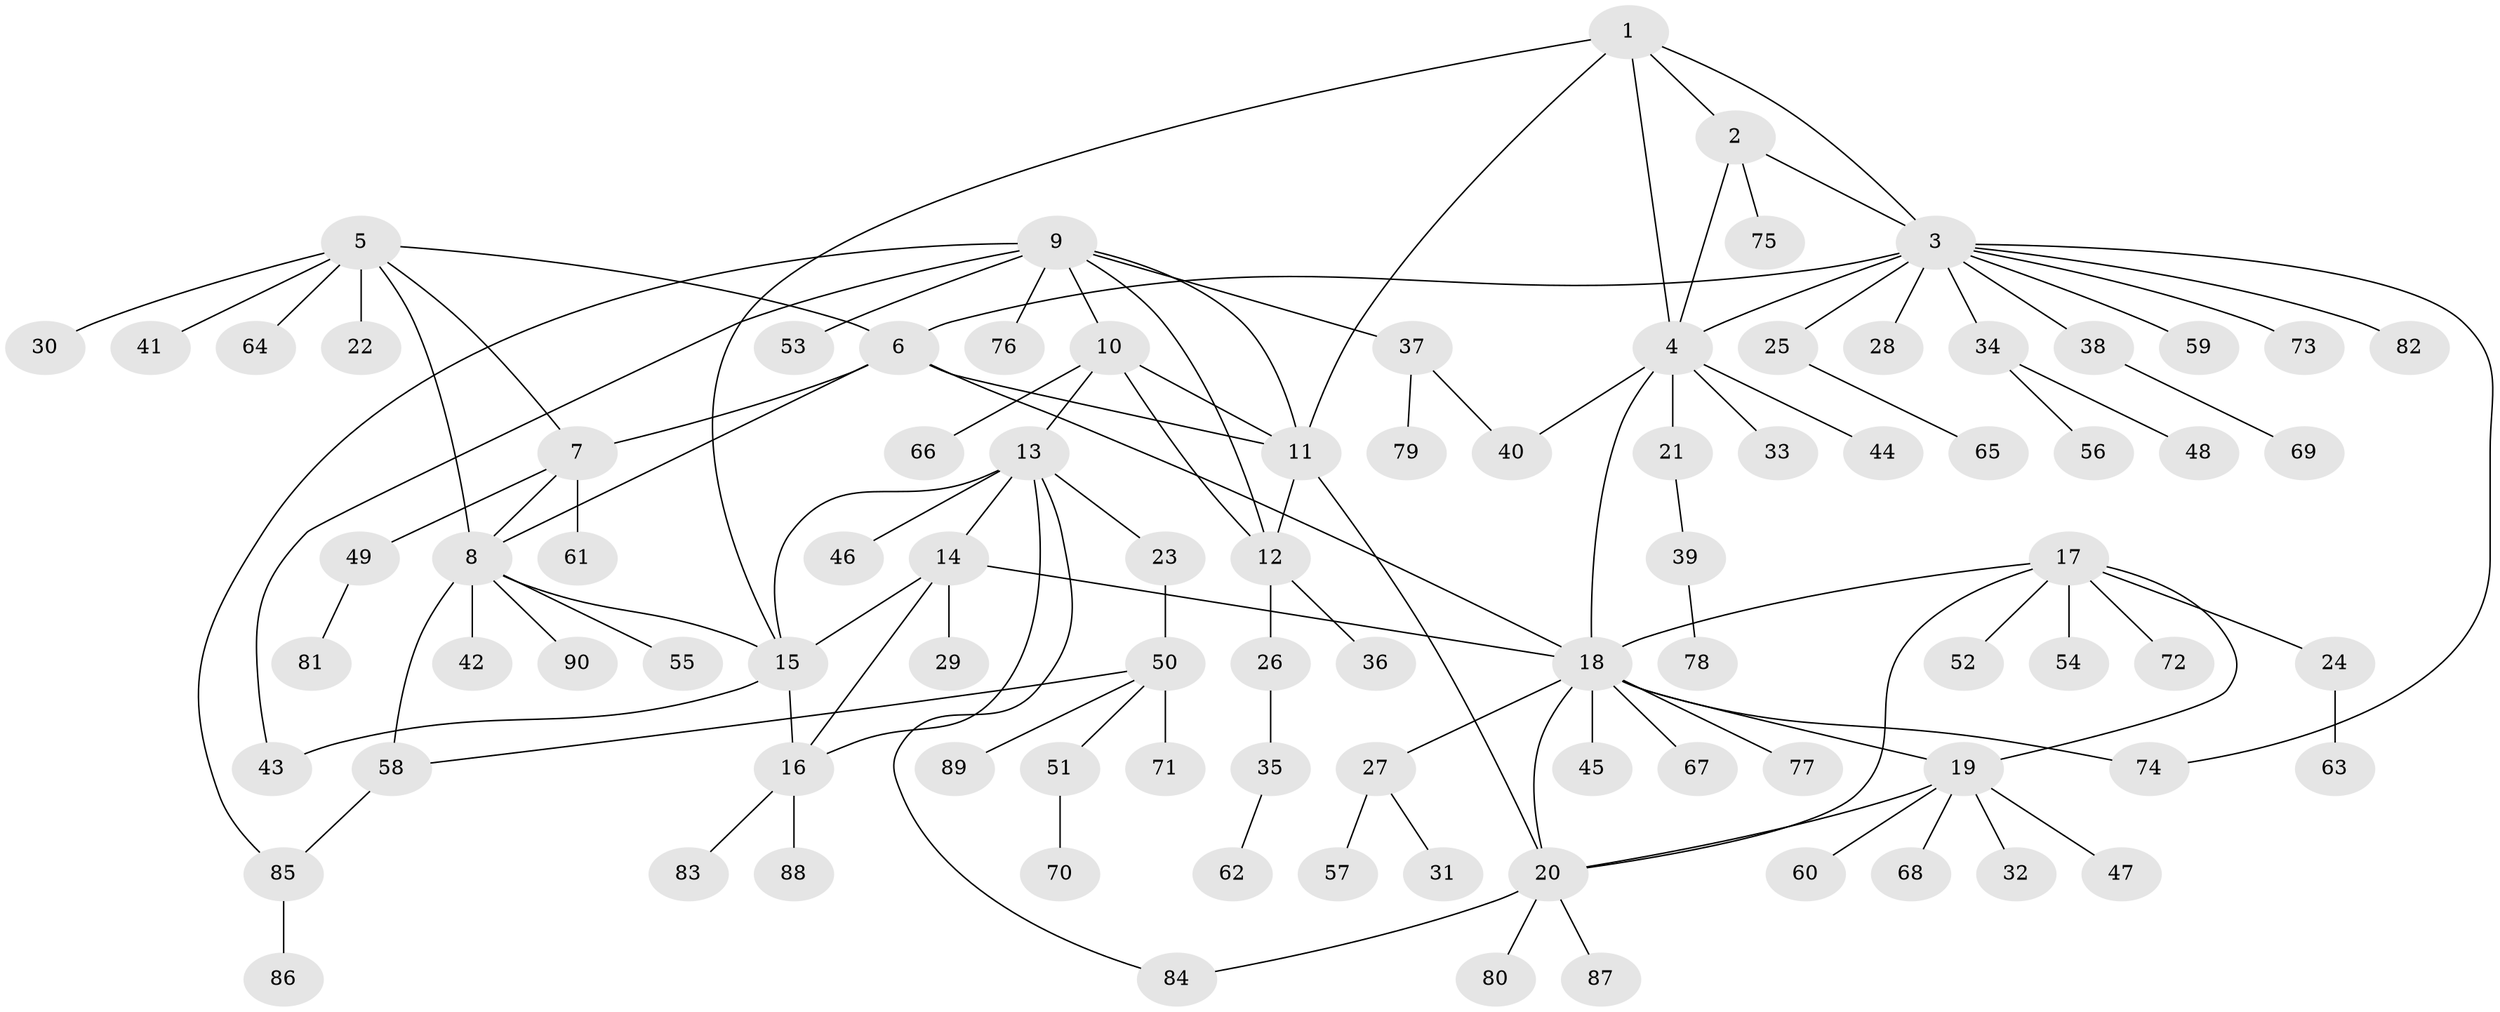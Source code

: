 // coarse degree distribution, {13: 0.05555555555555555, 1: 0.75, 8: 0.027777777777777776, 3: 0.08333333333333333, 6: 0.027777777777777776, 2: 0.05555555555555555}
// Generated by graph-tools (version 1.1) at 2025/57/03/04/25 21:57:28]
// undirected, 90 vertices, 116 edges
graph export_dot {
graph [start="1"]
  node [color=gray90,style=filled];
  1;
  2;
  3;
  4;
  5;
  6;
  7;
  8;
  9;
  10;
  11;
  12;
  13;
  14;
  15;
  16;
  17;
  18;
  19;
  20;
  21;
  22;
  23;
  24;
  25;
  26;
  27;
  28;
  29;
  30;
  31;
  32;
  33;
  34;
  35;
  36;
  37;
  38;
  39;
  40;
  41;
  42;
  43;
  44;
  45;
  46;
  47;
  48;
  49;
  50;
  51;
  52;
  53;
  54;
  55;
  56;
  57;
  58;
  59;
  60;
  61;
  62;
  63;
  64;
  65;
  66;
  67;
  68;
  69;
  70;
  71;
  72;
  73;
  74;
  75;
  76;
  77;
  78;
  79;
  80;
  81;
  82;
  83;
  84;
  85;
  86;
  87;
  88;
  89;
  90;
  1 -- 2;
  1 -- 3;
  1 -- 4;
  1 -- 11;
  1 -- 15;
  2 -- 3;
  2 -- 4;
  2 -- 75;
  3 -- 4;
  3 -- 6;
  3 -- 25;
  3 -- 28;
  3 -- 34;
  3 -- 38;
  3 -- 59;
  3 -- 73;
  3 -- 74;
  3 -- 82;
  4 -- 18;
  4 -- 21;
  4 -- 33;
  4 -- 40;
  4 -- 44;
  5 -- 6;
  5 -- 7;
  5 -- 8;
  5 -- 22;
  5 -- 30;
  5 -- 41;
  5 -- 64;
  6 -- 7;
  6 -- 8;
  6 -- 11;
  6 -- 18;
  7 -- 8;
  7 -- 49;
  7 -- 61;
  8 -- 15;
  8 -- 42;
  8 -- 55;
  8 -- 58;
  8 -- 90;
  9 -- 10;
  9 -- 11;
  9 -- 12;
  9 -- 37;
  9 -- 43;
  9 -- 53;
  9 -- 76;
  9 -- 85;
  10 -- 11;
  10 -- 12;
  10 -- 13;
  10 -- 66;
  11 -- 12;
  11 -- 20;
  12 -- 26;
  12 -- 36;
  13 -- 14;
  13 -- 15;
  13 -- 16;
  13 -- 23;
  13 -- 46;
  13 -- 84;
  14 -- 15;
  14 -- 16;
  14 -- 18;
  14 -- 29;
  15 -- 16;
  15 -- 43;
  16 -- 83;
  16 -- 88;
  17 -- 18;
  17 -- 19;
  17 -- 20;
  17 -- 24;
  17 -- 52;
  17 -- 54;
  17 -- 72;
  18 -- 19;
  18 -- 20;
  18 -- 27;
  18 -- 45;
  18 -- 67;
  18 -- 74;
  18 -- 77;
  19 -- 20;
  19 -- 32;
  19 -- 47;
  19 -- 60;
  19 -- 68;
  20 -- 80;
  20 -- 84;
  20 -- 87;
  21 -- 39;
  23 -- 50;
  24 -- 63;
  25 -- 65;
  26 -- 35;
  27 -- 31;
  27 -- 57;
  34 -- 48;
  34 -- 56;
  35 -- 62;
  37 -- 40;
  37 -- 79;
  38 -- 69;
  39 -- 78;
  49 -- 81;
  50 -- 51;
  50 -- 58;
  50 -- 71;
  50 -- 89;
  51 -- 70;
  58 -- 85;
  85 -- 86;
}
